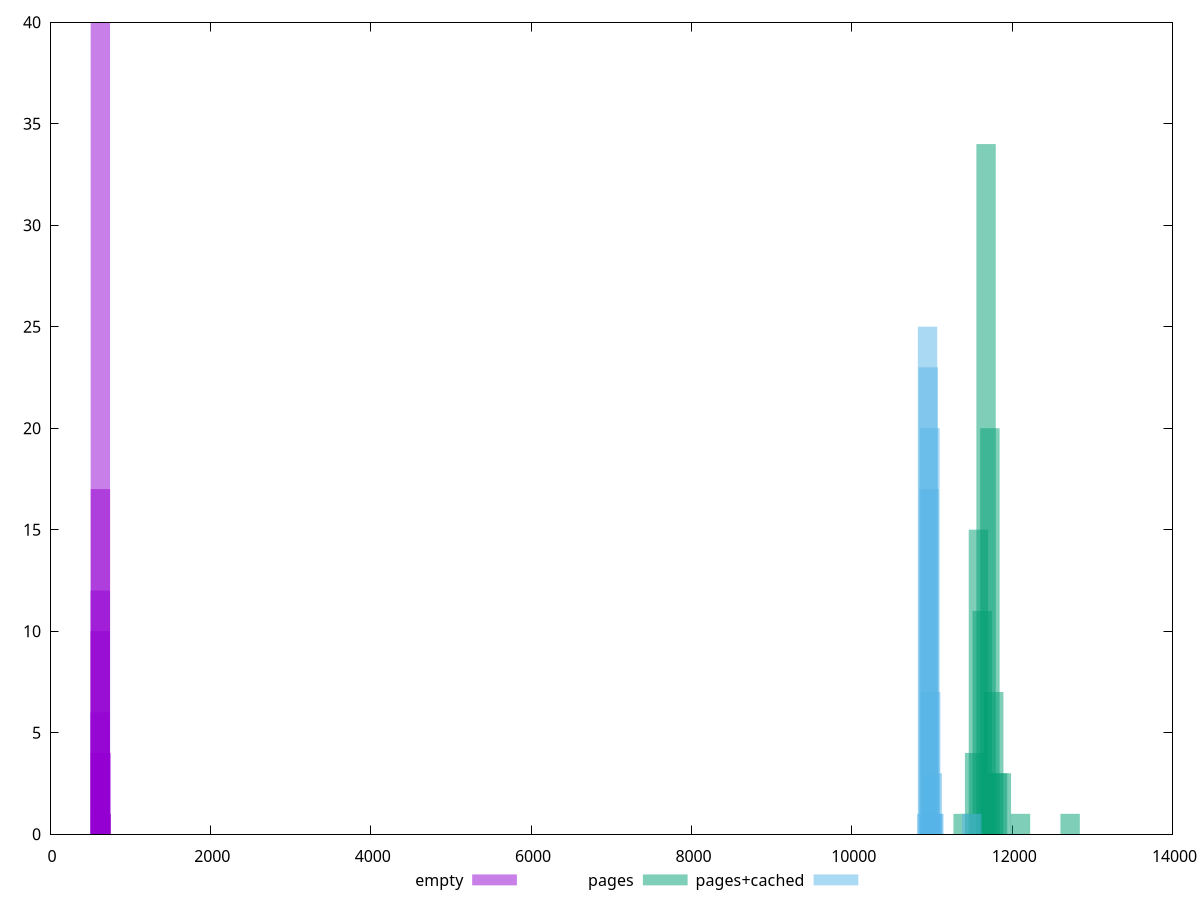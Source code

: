 $_empty <<EOF
635.7689270765022 1
625.7882531820516 10
627.7843879609417 40
630.7785901292768 4
628.7824553503867 17
626.7863205714966 12
624.7901857926065 6
631.7766575187219 1
632.774724908167 4
636.7669944659473 1
629.7805227398318 4
EOF
$_pages <<EOF
12723.300443679 1
11722.591420018854 20
11674.938609368372 34
11627.285798717889 11
11865.549851970303 3
11579.632988067404 15
11817.89704131982 3
11531.980177416921 4
11770.244230669337 7
12103.81390522272 1
11389.021745465472 1
EOF
$_pagesCached <<EOF
11495.69575619618 1
10964.216671577522 17
11013.427697931102 1
11003.585492660386 3
10944.532261036089 25
10983.901082118953 7
10954.374466306806 23
10974.058876848238 20
11023.269903201817 1
10993.743287389669 1
10934.690055765373 1
EOF
set key outside below
set terminal pngcairo
set output "report_00006_2020-11-02T20-21-41.718Z/metrics/metrics_empty_pages_pages+cached+hist.png"
set boxwidth 241.97020515772786
set style fill transparent solid 0.5 noborder
set yrange [0:40]
plot $_empty title "empty" with boxes ,$_pages title "pages" with boxes ,$_pagesCached title "pages+cached" with boxes ,